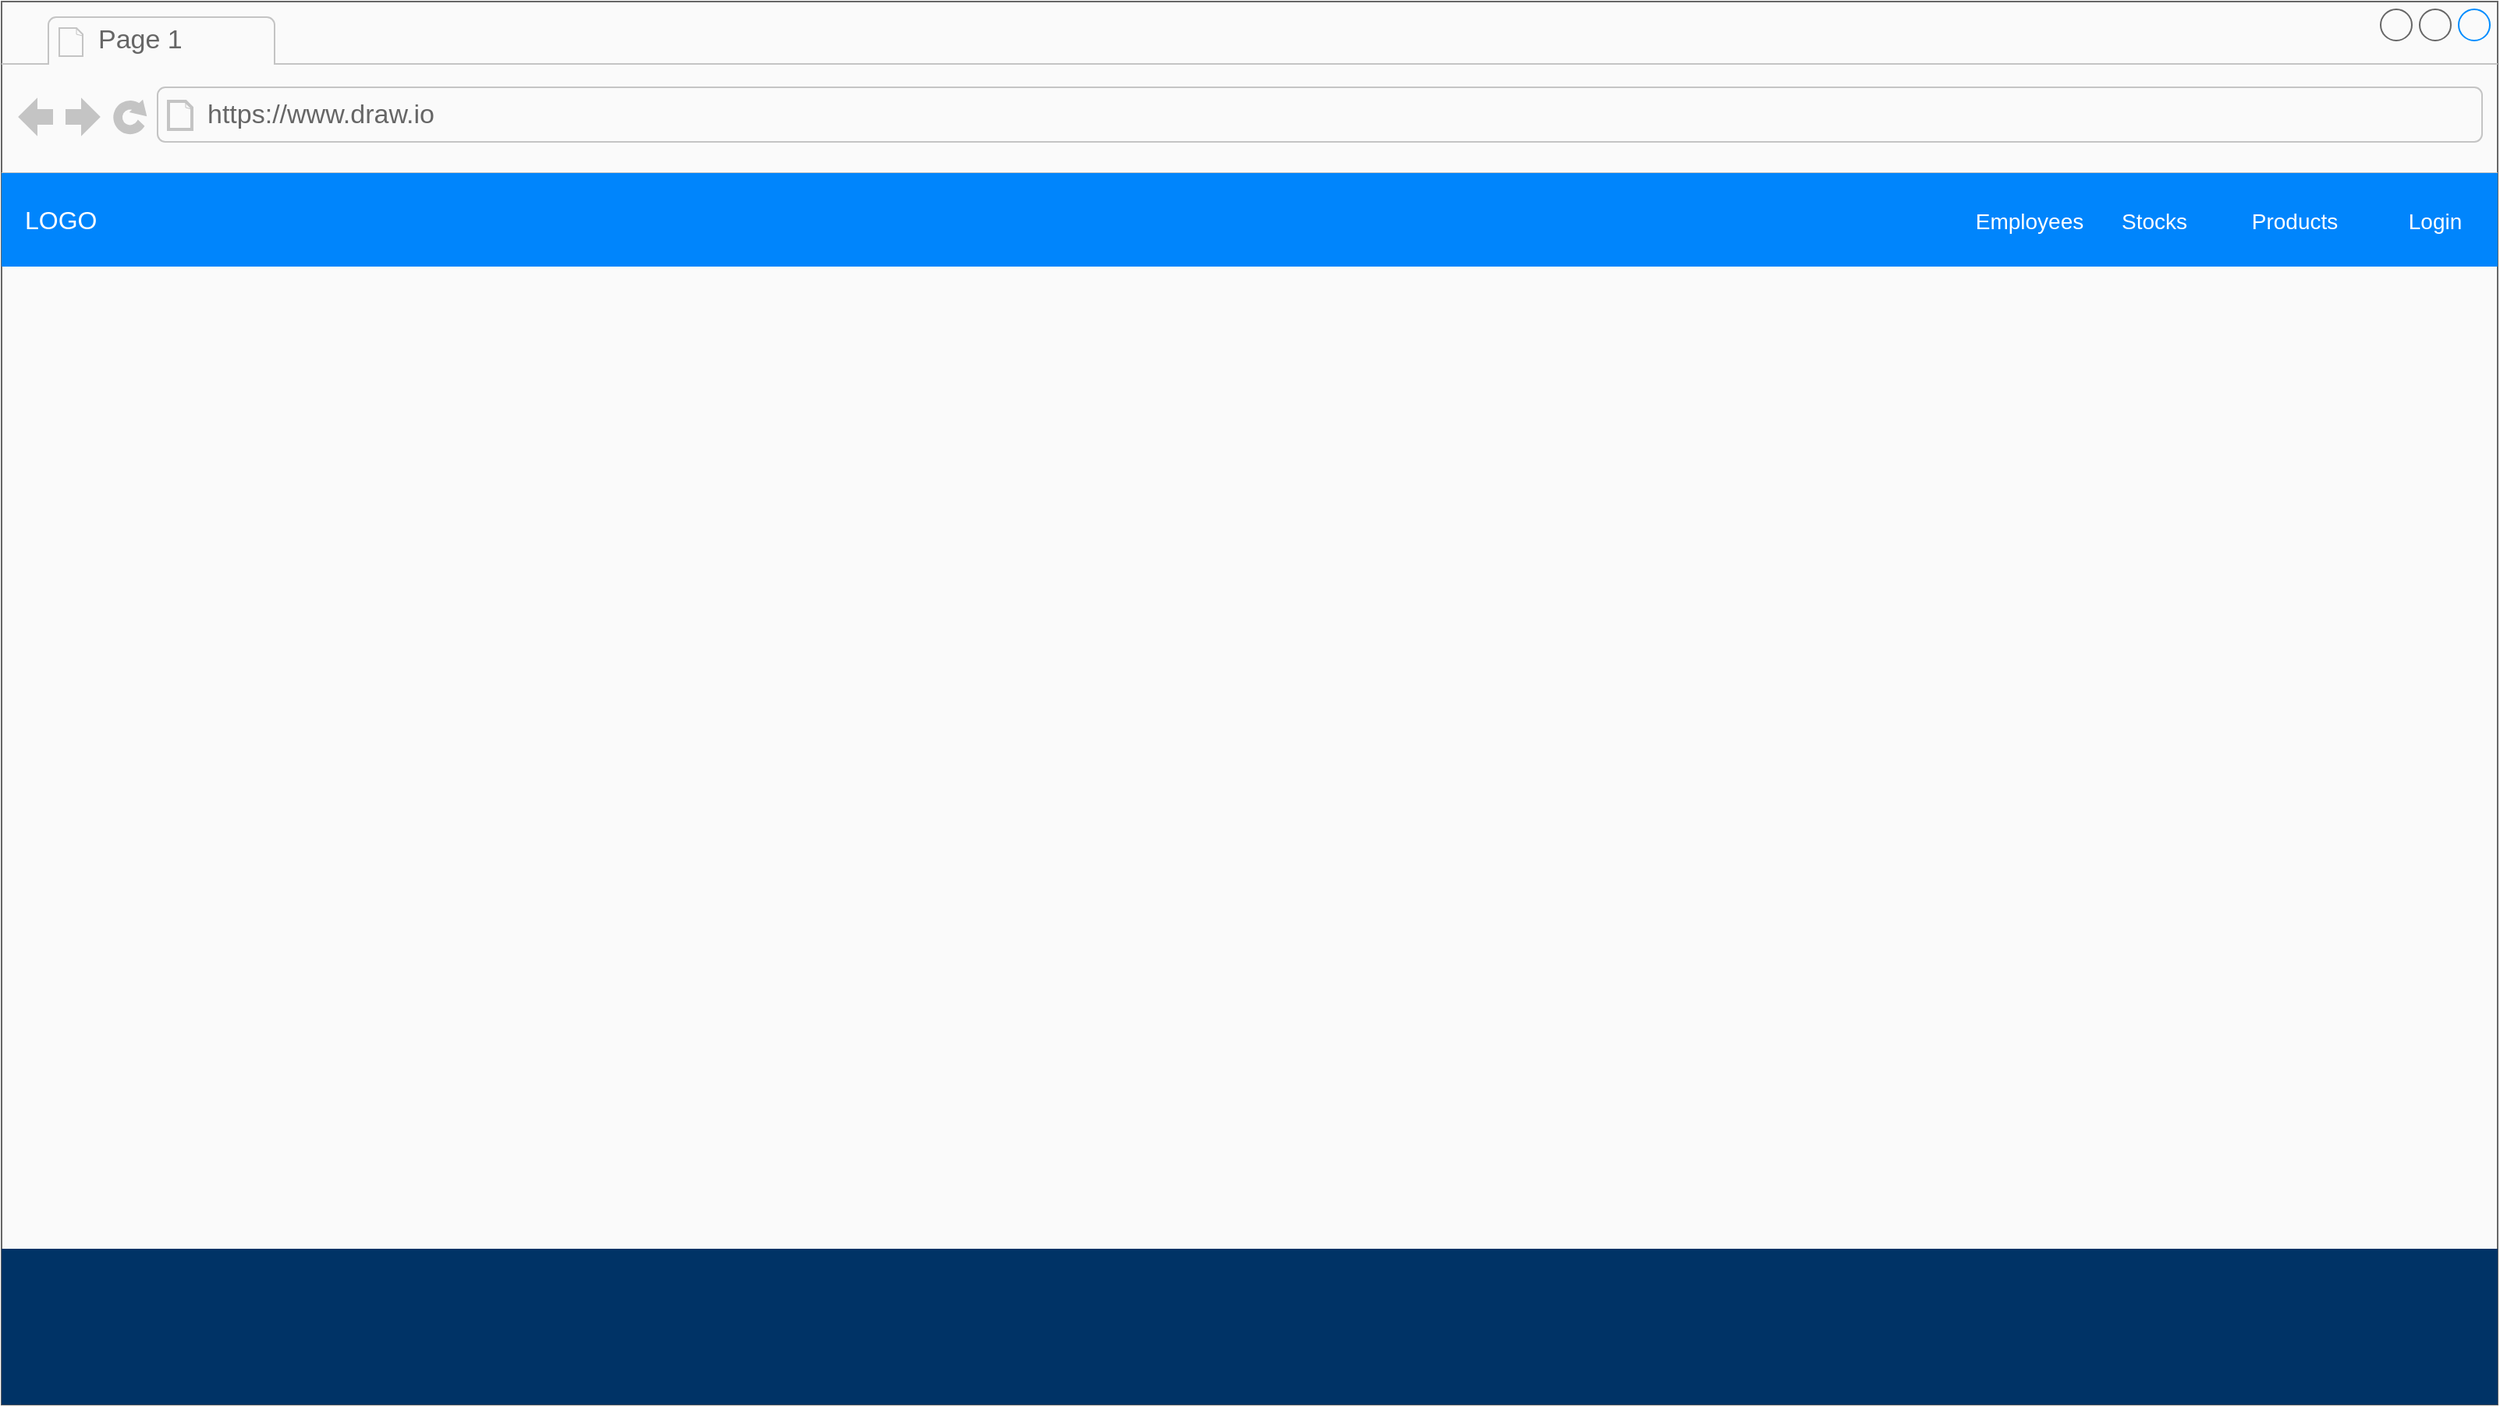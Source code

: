 <mxfile version="20.5.1" type="device" pages="4"><diagram id="nHHrhRP05KMzyKWGAXJI" name="Admin Template"><mxGraphModel dx="1887" dy="1053" grid="1" gridSize="10" guides="1" tooltips="1" connect="1" arrows="1" fold="1" page="1" pageScale="1" pageWidth="1600" pageHeight="900" math="0" shadow="0"><root><mxCell id="0"/><mxCell id="1" parent="0"/><mxCell id="ET1pp7P2P_WPU7xHs_ZQ-1" value="" style="strokeWidth=1;shadow=0;dashed=0;align=center;html=1;shape=mxgraph.mockup.containers.browserWindow;rSize=0;strokeColor=#666666;strokeColor2=#008cff;strokeColor3=#c4c4c4;mainText=,;recursiveResize=0;movable=0;resizable=0;rotatable=0;deletable=0;editable=0;connectable=0;fillColor=#FAFAFA;" vertex="1" parent="1"><mxGeometry width="1600" height="900" as="geometry"/></mxCell><mxCell id="ET1pp7P2P_WPU7xHs_ZQ-2" value="Page 1" style="strokeWidth=1;shadow=0;dashed=0;align=center;html=1;shape=mxgraph.mockup.containers.anchor;fontSize=17;fontColor=#666666;align=left;movable=0;resizable=0;rotatable=0;deletable=0;editable=0;connectable=0;" vertex="1" parent="ET1pp7P2P_WPU7xHs_ZQ-1"><mxGeometry x="60" y="12" width="110" height="26" as="geometry"/></mxCell><mxCell id="ET1pp7P2P_WPU7xHs_ZQ-3" value="https://www.draw.io" style="strokeWidth=1;shadow=0;dashed=0;align=center;html=1;shape=mxgraph.mockup.containers.anchor;rSize=0;fontSize=17;fontColor=#666666;align=left;movable=0;resizable=0;rotatable=0;deletable=0;editable=0;connectable=0;" vertex="1" parent="ET1pp7P2P_WPU7xHs_ZQ-1"><mxGeometry x="130" y="60" width="250" height="26" as="geometry"/></mxCell><mxCell id="ET1pp7P2P_WPU7xHs_ZQ-4" value="LOGO" style="html=1;shadow=0;dashed=0;fillColor=#0085FC;strokeColor=none;fontSize=16;fontColor=#ffffff;align=left;spacing=15;movable=0;resizable=0;rotatable=0;deletable=0;editable=0;connectable=0;" vertex="1" parent="ET1pp7P2P_WPU7xHs_ZQ-1"><mxGeometry y="110" width="1600" height="60" as="geometry"/></mxCell><mxCell id="ET1pp7P2P_WPU7xHs_ZQ-5" value="Products" style="fillColor=none;strokeColor=none;fontSize=14;fontColor=#FFFFFF;align=center;spacingRight=0;movable=1;resizable=1;rotatable=1;deletable=1;editable=1;connectable=1;" vertex="1" parent="ET1pp7P2P_WPU7xHs_ZQ-4"><mxGeometry width="120" height="40" relative="1" as="geometry"><mxPoint x="1410" y="10" as="offset"/></mxGeometry></mxCell><mxCell id="ET1pp7P2P_WPU7xHs_ZQ-6" value="Login" style="fillColor=none;strokeColor=none;fontSize=14;fontColor=#FFFFFF;align=center;movable=0;resizable=0;rotatable=0;deletable=0;editable=0;connectable=0;" vertex="1" parent="ET1pp7P2P_WPU7xHs_ZQ-4"><mxGeometry width="80" height="40" relative="1" as="geometry"><mxPoint x="1520" y="10" as="offset"/></mxGeometry></mxCell><mxCell id="ET1pp7P2P_WPU7xHs_ZQ-7" value="Stocks" style="fillColor=none;strokeColor=none;fontSize=14;fontColor=#FFFFFF;align=center;spacingRight=0;movable=1;resizable=1;rotatable=1;deletable=1;editable=1;connectable=1;" vertex="1" parent="ET1pp7P2P_WPU7xHs_ZQ-4"><mxGeometry x="1320" y="10" width="120" height="40" as="geometry"/></mxCell><mxCell id="ET1pp7P2P_WPU7xHs_ZQ-17" value="Employees" style="fillColor=none;strokeColor=none;fontSize=14;fontColor=#FFFFFF;align=center;spacingRight=0;movable=1;resizable=1;rotatable=1;deletable=1;editable=1;connectable=1;" vertex="1" parent="ET1pp7P2P_WPU7xHs_ZQ-4"><mxGeometry x="1240" y="10" width="120" height="40" as="geometry"/></mxCell><mxCell id="ET1pp7P2P_WPU7xHs_ZQ-8" value="" style="rounded=0;whiteSpace=wrap;html=1;fontColor=#FFFFFF;strokeColor=none;fillColor=#003366;movable=0;resizable=0;rotatable=0;deletable=0;editable=0;connectable=0;" vertex="1" parent="ET1pp7P2P_WPU7xHs_ZQ-1"><mxGeometry y="800" width="1600" height="100" as="geometry"/></mxCell></root></mxGraphModel></diagram><diagram id="AObeWvnfA73gOiU78M8p" name="CRUD Table"><mxGraphModel dx="2076" dy="1158" grid="1" gridSize="10" guides="1" tooltips="1" connect="1" arrows="1" fold="1" page="1" pageScale="1" pageWidth="1600" pageHeight="900" math="0" shadow="0"><root><mxCell id="0"/><mxCell id="1" parent="0"/><mxCell id="gpFL_pMPuDbGrs3BxUOx-1" value="" style="strokeWidth=1;shadow=0;dashed=0;align=center;html=1;shape=mxgraph.mockup.containers.browserWindow;rSize=0;strokeColor=#666666;strokeColor2=#008cff;strokeColor3=#c4c4c4;mainText=,;recursiveResize=0;movable=0;resizable=0;rotatable=0;deletable=0;editable=0;connectable=0;fillColor=#FAFAFA;" vertex="1" parent="1"><mxGeometry width="1600" height="900" as="geometry"/></mxCell><mxCell id="gpFL_pMPuDbGrs3BxUOx-2" value="Page 1" style="strokeWidth=1;shadow=0;dashed=0;align=center;html=1;shape=mxgraph.mockup.containers.anchor;fontSize=17;fontColor=#666666;align=left;movable=0;resizable=0;rotatable=0;deletable=0;editable=0;connectable=0;" vertex="1" parent="gpFL_pMPuDbGrs3BxUOx-1"><mxGeometry x="60" y="12" width="110" height="26" as="geometry"/></mxCell><mxCell id="gpFL_pMPuDbGrs3BxUOx-3" value="https://www.draw.io" style="strokeWidth=1;shadow=0;dashed=0;align=center;html=1;shape=mxgraph.mockup.containers.anchor;rSize=0;fontSize=17;fontColor=#666666;align=left;movable=0;resizable=0;rotatable=0;deletable=0;editable=0;connectable=0;" vertex="1" parent="gpFL_pMPuDbGrs3BxUOx-1"><mxGeometry x="130" y="60" width="250" height="26" as="geometry"/></mxCell><mxCell id="gpFL_pMPuDbGrs3BxUOx-4" value="LOGO" style="html=1;shadow=0;dashed=0;fillColor=#0085FC;strokeColor=none;fontSize=16;fontColor=#ffffff;align=left;spacing=15;movable=0;resizable=0;rotatable=0;deletable=0;editable=0;connectable=0;" vertex="1" parent="gpFL_pMPuDbGrs3BxUOx-1"><mxGeometry y="110" width="1600" height="60" as="geometry"/></mxCell><mxCell id="gpFL_pMPuDbGrs3BxUOx-5" value="Raports \/" style="fillColor=none;strokeColor=none;fontSize=14;fontColor=#FFFFFF;align=center;spacingRight=0;movable=0;resizable=0;rotatable=0;deletable=0;editable=0;connectable=0;" vertex="1" parent="gpFL_pMPuDbGrs3BxUOx-4"><mxGeometry width="80" height="40" relative="1" as="geometry"><mxPoint x="1210" y="10" as="offset"/></mxGeometry></mxCell><mxCell id="gpFL_pMPuDbGrs3BxUOx-6" value="Logout" style="fillColor=none;strokeColor=none;fontSize=14;fontColor=#FFFFFF;align=center;movable=0;resizable=0;rotatable=0;deletable=0;editable=0;connectable=0;" vertex="1" parent="gpFL_pMPuDbGrs3BxUOx-4"><mxGeometry width="80" height="40" relative="1" as="geometry"><mxPoint x="1520" y="10" as="offset"/></mxGeometry></mxCell><mxCell id="gpFL_pMPuDbGrs3BxUOx-7" value="Database \/" style="fillColor=none;strokeColor=none;fontSize=14;fontColor=#FFFFFF;align=center;spacingRight=0;movable=0;resizable=0;rotatable=0;deletable=0;editable=0;connectable=0;" vertex="1" parent="gpFL_pMPuDbGrs3BxUOx-4"><mxGeometry x="1290" y="10" width="80" height="40" as="geometry"/></mxCell><mxCell id="gpFL_pMPuDbGrs3BxUOx-8" value="Training Requests" style="html=1;shadow=0;dashed=0;shape=mxgraph.bootstrap.rrect;rSize=5;strokeColor=none;strokeWidth=1;fillColor=#0085FC;fontColor=#FFFFFF;whiteSpace=wrap;align=left;verticalAlign=middle;spacingLeft=10;fontStyle=0;fontSize=14;movable=0;resizable=0;rotatable=0;deletable=0;editable=0;connectable=0;" vertex="1" parent="gpFL_pMPuDbGrs3BxUOx-4"><mxGeometry x="1370" y="10" width="160" height="40" as="geometry"/></mxCell><mxCell id="gpFL_pMPuDbGrs3BxUOx-9" value="4" style="html=1;shadow=0;dashed=0;shape=mxgraph.bootstrap.rrect;rSize=5;strokeColor=none;strokeWidth=1;fillColor=#ffffff;fontColor=#000000;whiteSpace=wrap;align=center;verticalAlign=middle;fontSize=12;" vertex="1" parent="gpFL_pMPuDbGrs3BxUOx-8"><mxGeometry x="1" y="0.5" width="20" height="20" relative="1" as="geometry"><mxPoint x="-30" y="-10" as="offset"/></mxGeometry></mxCell><mxCell id="gpFL_pMPuDbGrs3BxUOx-10" value="" style="rounded=0;whiteSpace=wrap;html=1;fontColor=#FFFFFF;strokeColor=none;fillColor=#003366;movable=0;resizable=0;rotatable=0;deletable=0;editable=0;connectable=0;" vertex="1" parent="gpFL_pMPuDbGrs3BxUOx-1"><mxGeometry y="800" width="1600" height="100" as="geometry"/></mxCell><mxCell id="gpFL_pMPuDbGrs3BxUOx-11" value="" style="rounded=0;whiteSpace=wrap;html=1;strokeColor=#003366;fontSize=17;fontColor=#001933;fillColor=#F5FFFF;movable=0;resizable=0;rotatable=0;deletable=0;editable=0;connectable=0;" vertex="1" parent="1"><mxGeometry x="193" y="170" width="1215" height="630" as="geometry"/></mxCell><mxCell id="gpFL_pMPuDbGrs3BxUOx-12" value="Table" style="text;html=1;strokeColor=none;fillColor=none;align=center;verticalAlign=middle;whiteSpace=wrap;rounded=0;fontStyle=1;fontSize=20;" vertex="1" parent="1"><mxGeometry x="658" y="190" width="284" height="30" as="geometry"/></mxCell><mxCell id="gpFL_pMPuDbGrs3BxUOx-13" value="" style="group" vertex="1" connectable="0" parent="1"><mxGeometry x="234" y="290" width="1132" height="220" as="geometry"/></mxCell><mxCell id="gpFL_pMPuDbGrs3BxUOx-14" value="Assets" style="childLayout=tableLayout;recursiveResize=0;strokeColor=#333333;fillColor=#3399FF;shadow=1;fontSize=20;comic=0;" vertex="1" parent="gpFL_pMPuDbGrs3BxUOx-13"><mxGeometry width="1132" height="220" as="geometry"/></mxCell><mxCell id="gpFL_pMPuDbGrs3BxUOx-15" style="shape=tableRow;horizontal=0;startSize=0;swimlaneHead=0;swimlaneBody=0;top=0;left=0;bottom=0;right=0;dropTarget=0;collapsible=0;recursiveResize=0;expand=0;fontStyle=0;strokeColor=inherit;fillColor=#ffffff;fontSize=20;" vertex="1" parent="gpFL_pMPuDbGrs3BxUOx-14"><mxGeometry width="1132" height="45" as="geometry"/></mxCell><mxCell id="gpFL_pMPuDbGrs3BxUOx-16" value="Product Number" style="connectable=0;recursiveResize=0;strokeColor=inherit;fillColor=#007FFF;align=center;fontStyle=1;fontColor=#FFFFFF;fontSize=20;" vertex="1" parent="gpFL_pMPuDbGrs3BxUOx-15"><mxGeometry width="236" height="45" as="geometry"><mxRectangle width="236" height="45" as="alternateBounds"/></mxGeometry></mxCell><mxCell id="gpFL_pMPuDbGrs3BxUOx-17" value="Product Name" style="connectable=0;recursiveResize=0;strokeColor=inherit;fillColor=#007FFF;align=center;fontStyle=1;fontColor=#FFFFFF;fontSize=20;" vertex="1" parent="gpFL_pMPuDbGrs3BxUOx-15"><mxGeometry x="236" width="240" height="45" as="geometry"><mxRectangle width="240" height="45" as="alternateBounds"/></mxGeometry></mxCell><mxCell id="gpFL_pMPuDbGrs3BxUOx-18" value="Sell Price" style="connectable=0;recursiveResize=0;strokeColor=inherit;fillColor=#007FFF;align=center;fontStyle=1;fontColor=#FFFFFF;fontSize=20;" vertex="1" parent="gpFL_pMPuDbGrs3BxUOx-15"><mxGeometry x="476" width="230" height="45" as="geometry"><mxRectangle width="230" height="45" as="alternateBounds"/></mxGeometry></mxCell><mxCell id="gpFL_pMPuDbGrs3BxUOx-19" style="connectable=0;recursiveResize=0;strokeColor=inherit;fillColor=#007FFF;align=center;fontStyle=1;fontColor=#FFFFFF;fontSize=20;" vertex="1" parent="gpFL_pMPuDbGrs3BxUOx-15"><mxGeometry x="706" width="426" height="45" as="geometry"><mxRectangle width="426" height="45" as="alternateBounds"/></mxGeometry></mxCell><mxCell id="gpFL_pMPuDbGrs3BxUOx-20" value="" style="shape=tableRow;horizontal=0;startSize=0;swimlaneHead=0;swimlaneBody=0;top=0;left=0;bottom=0;right=0;dropTarget=0;collapsible=0;recursiveResize=0;expand=0;fontStyle=0;strokeColor=inherit;fillColor=#ffffff;fontSize=20;" vertex="1" parent="gpFL_pMPuDbGrs3BxUOx-14"><mxGeometry y="45" width="1132" height="44" as="geometry"/></mxCell><mxCell id="gpFL_pMPuDbGrs3BxUOx-21" value="Value 1" style="connectable=0;recursiveResize=0;strokeColor=inherit;fillColor=inherit;align=center;fontSize=20;" vertex="1" parent="gpFL_pMPuDbGrs3BxUOx-20"><mxGeometry width="236" height="44" as="geometry"><mxRectangle width="236" height="44" as="alternateBounds"/></mxGeometry></mxCell><mxCell id="gpFL_pMPuDbGrs3BxUOx-22" value="Value 2" style="connectable=0;recursiveResize=0;strokeColor=inherit;fillColor=inherit;align=center;fontSize=20;" vertex="1" parent="gpFL_pMPuDbGrs3BxUOx-20"><mxGeometry x="236" width="240" height="44" as="geometry"><mxRectangle width="240" height="44" as="alternateBounds"/></mxGeometry></mxCell><mxCell id="gpFL_pMPuDbGrs3BxUOx-23" value="Value 3" style="connectable=0;recursiveResize=0;strokeColor=inherit;fillColor=inherit;align=center;fontSize=20;" vertex="1" parent="gpFL_pMPuDbGrs3BxUOx-20"><mxGeometry x="476" width="230" height="44" as="geometry"><mxRectangle width="230" height="44" as="alternateBounds"/></mxGeometry></mxCell><mxCell id="gpFL_pMPuDbGrs3BxUOx-24" style="connectable=0;recursiveResize=0;strokeColor=inherit;fillColor=inherit;align=center;fontSize=20;" vertex="1" parent="gpFL_pMPuDbGrs3BxUOx-20"><mxGeometry x="706" width="426" height="44" as="geometry"><mxRectangle width="426" height="44" as="alternateBounds"/></mxGeometry></mxCell><mxCell id="gpFL_pMPuDbGrs3BxUOx-25" value="" style="shape=tableRow;horizontal=0;startSize=0;swimlaneHead=0;swimlaneBody=0;top=0;left=0;bottom=0;right=0;dropTarget=0;collapsible=0;recursiveResize=0;expand=0;fontStyle=1;strokeColor=inherit;fillColor=#EAF2D3;fontSize=20;" vertex="1" parent="gpFL_pMPuDbGrs3BxUOx-14"><mxGeometry y="89" width="1132" height="43" as="geometry"/></mxCell><mxCell id="gpFL_pMPuDbGrs3BxUOx-26" value="Value 4" style="connectable=0;recursiveResize=0;strokeColor=inherit;fillColor=inherit;fontSize=20;" vertex="1" parent="gpFL_pMPuDbGrs3BxUOx-25"><mxGeometry width="236" height="43" as="geometry"><mxRectangle width="236" height="43" as="alternateBounds"/></mxGeometry></mxCell><mxCell id="gpFL_pMPuDbGrs3BxUOx-27" value="Value 5" style="connectable=0;recursiveResize=0;strokeColor=inherit;fillColor=inherit;fontSize=20;" vertex="1" parent="gpFL_pMPuDbGrs3BxUOx-25"><mxGeometry x="236" width="240" height="43" as="geometry"><mxRectangle width="240" height="43" as="alternateBounds"/></mxGeometry></mxCell><mxCell id="gpFL_pMPuDbGrs3BxUOx-28" value="Value 6" style="connectable=0;recursiveResize=0;strokeColor=inherit;fillColor=inherit;fontSize=20;" vertex="1" parent="gpFL_pMPuDbGrs3BxUOx-25"><mxGeometry x="476" width="230" height="43" as="geometry"><mxRectangle width="230" height="43" as="alternateBounds"/></mxGeometry></mxCell><mxCell id="gpFL_pMPuDbGrs3BxUOx-29" style="connectable=0;recursiveResize=0;strokeColor=inherit;fillColor=inherit;fontSize=20;" vertex="1" parent="gpFL_pMPuDbGrs3BxUOx-25"><mxGeometry x="706" width="426" height="43" as="geometry"><mxRectangle width="426" height="43" as="alternateBounds"/></mxGeometry></mxCell><mxCell id="gpFL_pMPuDbGrs3BxUOx-30" value="" style="shape=tableRow;horizontal=0;startSize=0;swimlaneHead=0;swimlaneBody=0;top=0;left=0;bottom=0;right=0;dropTarget=0;collapsible=0;recursiveResize=0;expand=0;fontStyle=0;strokeColor=inherit;fillColor=#ffffff;fontSize=20;" vertex="1" parent="gpFL_pMPuDbGrs3BxUOx-14"><mxGeometry y="132" width="1132" height="45" as="geometry"/></mxCell><mxCell id="gpFL_pMPuDbGrs3BxUOx-31" value="Value 7" style="connectable=0;recursiveResize=0;strokeColor=inherit;fillColor=inherit;fontStyle=0;align=center;fontSize=20;" vertex="1" parent="gpFL_pMPuDbGrs3BxUOx-30"><mxGeometry width="236" height="45" as="geometry"><mxRectangle width="236" height="45" as="alternateBounds"/></mxGeometry></mxCell><mxCell id="gpFL_pMPuDbGrs3BxUOx-32" value="Value 8" style="connectable=0;recursiveResize=0;strokeColor=inherit;fillColor=inherit;fontStyle=0;align=center;fontSize=20;" vertex="1" parent="gpFL_pMPuDbGrs3BxUOx-30"><mxGeometry x="236" width="240" height="45" as="geometry"><mxRectangle width="240" height="45" as="alternateBounds"/></mxGeometry></mxCell><mxCell id="gpFL_pMPuDbGrs3BxUOx-33" value="Value 9" style="connectable=0;recursiveResize=0;strokeColor=inherit;fillColor=inherit;fontStyle=0;align=center;fontSize=20;" vertex="1" parent="gpFL_pMPuDbGrs3BxUOx-30"><mxGeometry x="476" width="230" height="45" as="geometry"><mxRectangle width="230" height="45" as="alternateBounds"/></mxGeometry></mxCell><mxCell id="gpFL_pMPuDbGrs3BxUOx-34" style="connectable=0;recursiveResize=0;strokeColor=inherit;fillColor=inherit;fontStyle=0;align=center;fontSize=20;" vertex="1" parent="gpFL_pMPuDbGrs3BxUOx-30"><mxGeometry x="706" width="426" height="45" as="geometry"><mxRectangle width="426" height="45" as="alternateBounds"/></mxGeometry></mxCell><mxCell id="gpFL_pMPuDbGrs3BxUOx-35" value="" style="shape=tableRow;horizontal=0;startSize=0;swimlaneHead=0;swimlaneBody=0;top=0;left=0;bottom=0;right=0;dropTarget=0;collapsible=0;recursiveResize=0;expand=0;fontStyle=1;strokeColor=inherit;fillColor=#EAF2D3;fontSize=20;" vertex="1" parent="gpFL_pMPuDbGrs3BxUOx-14"><mxGeometry y="177" width="1132" height="43" as="geometry"/></mxCell><mxCell id="gpFL_pMPuDbGrs3BxUOx-36" value="Value 10" style="connectable=0;recursiveResize=0;strokeColor=inherit;fillColor=inherit;fontSize=20;" vertex="1" parent="gpFL_pMPuDbGrs3BxUOx-35"><mxGeometry width="236" height="43" as="geometry"><mxRectangle width="236" height="43" as="alternateBounds"/></mxGeometry></mxCell><mxCell id="gpFL_pMPuDbGrs3BxUOx-37" value="Value 11" style="connectable=0;recursiveResize=0;strokeColor=inherit;fillColor=inherit;fontSize=20;" vertex="1" parent="gpFL_pMPuDbGrs3BxUOx-35"><mxGeometry x="236" width="240" height="43" as="geometry"><mxRectangle width="240" height="43" as="alternateBounds"/></mxGeometry></mxCell><mxCell id="gpFL_pMPuDbGrs3BxUOx-38" value="Value 12" style="connectable=0;recursiveResize=0;strokeColor=inherit;fillColor=inherit;fontSize=20;" vertex="1" parent="gpFL_pMPuDbGrs3BxUOx-35"><mxGeometry x="476" width="230" height="43" as="geometry"><mxRectangle width="230" height="43" as="alternateBounds"/></mxGeometry></mxCell><mxCell id="gpFL_pMPuDbGrs3BxUOx-39" style="connectable=0;recursiveResize=0;strokeColor=inherit;fillColor=inherit;fontSize=20;" vertex="1" parent="gpFL_pMPuDbGrs3BxUOx-35"><mxGeometry x="706" width="426" height="43" as="geometry"><mxRectangle width="426" height="43" as="alternateBounds"/></mxGeometry></mxCell><mxCell id="gpFL_pMPuDbGrs3BxUOx-40" value="Edit" style="html=1;shadow=0;dashed=0;shape=mxgraph.bootstrap.rrect;rSize=5;strokeColor=none;strokeWidth=1;fillColor=#33A64C;fontColor=#FFFFFF;whiteSpace=wrap;align=center;verticalAlign=middle;spacingLeft=0;fontStyle=1;fontSize=14;spacing=5;comic=0;" vertex="1" parent="gpFL_pMPuDbGrs3BxUOx-13"><mxGeometry x="846" y="57" width="74.75" height="23" as="geometry"/></mxCell><mxCell id="gpFL_pMPuDbGrs3BxUOx-41" value="Delete" style="html=1;shadow=0;dashed=0;shape=mxgraph.bootstrap.rrect;rSize=5;strokeColor=none;strokeWidth=1;fillColor=#DB2843;fontColor=#FFFFFF;whiteSpace=wrap;align=center;verticalAlign=middle;spacingLeft=0;fontStyle=1;fontSize=14;spacing=5;comic=0;" vertex="1" parent="gpFL_pMPuDbGrs3BxUOx-13"><mxGeometry x="936" y="57" width="69" height="23" as="geometry"/></mxCell><mxCell id="gpFL_pMPuDbGrs3BxUOx-42" value="Edit" style="html=1;shadow=0;dashed=0;shape=mxgraph.bootstrap.rrect;rSize=5;strokeColor=none;strokeWidth=1;fillColor=#33A64C;fontColor=#FFFFFF;whiteSpace=wrap;align=center;verticalAlign=middle;spacingLeft=0;fontStyle=1;fontSize=14;spacing=5;comic=0;" vertex="1" parent="gpFL_pMPuDbGrs3BxUOx-13"><mxGeometry x="846" y="98.5" width="74.75" height="23" as="geometry"/></mxCell><mxCell id="gpFL_pMPuDbGrs3BxUOx-43" value="Delete" style="html=1;shadow=0;dashed=0;shape=mxgraph.bootstrap.rrect;rSize=5;strokeColor=none;strokeWidth=1;fillColor=#DB2843;fontColor=#FFFFFF;whiteSpace=wrap;align=center;verticalAlign=middle;spacingLeft=0;fontStyle=1;fontSize=14;spacing=5;comic=0;" vertex="1" parent="gpFL_pMPuDbGrs3BxUOx-13"><mxGeometry x="936" y="98.5" width="69" height="23" as="geometry"/></mxCell><mxCell id="gpFL_pMPuDbGrs3BxUOx-44" value="Edit" style="html=1;shadow=0;dashed=0;shape=mxgraph.bootstrap.rrect;rSize=5;strokeColor=none;strokeWidth=1;fillColor=#33A64C;fontColor=#FFFFFF;whiteSpace=wrap;align=center;verticalAlign=middle;spacingLeft=0;fontStyle=1;fontSize=14;spacing=5;comic=0;" vertex="1" parent="gpFL_pMPuDbGrs3BxUOx-13"><mxGeometry x="846" y="140" width="74.75" height="23" as="geometry"/></mxCell><mxCell id="gpFL_pMPuDbGrs3BxUOx-45" value="Delete" style="html=1;shadow=0;dashed=0;shape=mxgraph.bootstrap.rrect;rSize=5;strokeColor=none;strokeWidth=1;fillColor=#DB2843;fontColor=#FFFFFF;whiteSpace=wrap;align=center;verticalAlign=middle;spacingLeft=0;fontStyle=1;fontSize=14;spacing=5;comic=0;" vertex="1" parent="gpFL_pMPuDbGrs3BxUOx-13"><mxGeometry x="936" y="140" width="69" height="23" as="geometry"/></mxCell><mxCell id="gpFL_pMPuDbGrs3BxUOx-46" value="Edit" style="html=1;shadow=0;dashed=0;shape=mxgraph.bootstrap.rrect;rSize=5;strokeColor=none;strokeWidth=1;fillColor=#33A64C;fontColor=#FFFFFF;whiteSpace=wrap;align=center;verticalAlign=middle;spacingLeft=0;fontStyle=1;fontSize=14;spacing=5;comic=0;" vertex="1" parent="gpFL_pMPuDbGrs3BxUOx-13"><mxGeometry x="846" y="187" width="74.75" height="23" as="geometry"/></mxCell><mxCell id="gpFL_pMPuDbGrs3BxUOx-47" value="Delete" style="html=1;shadow=0;dashed=0;shape=mxgraph.bootstrap.rrect;rSize=5;strokeColor=none;strokeWidth=1;fillColor=#DB2843;fontColor=#FFFFFF;whiteSpace=wrap;align=center;verticalAlign=middle;spacingLeft=0;fontStyle=1;fontSize=14;spacing=5;comic=0;" vertex="1" parent="gpFL_pMPuDbGrs3BxUOx-13"><mxGeometry x="936" y="187" width="69" height="23" as="geometry"/></mxCell><mxCell id="gpFL_pMPuDbGrs3BxUOx-48" value="Add" style="html=1;shadow=0;dashed=0;shape=mxgraph.bootstrap.rrect;rSize=5;strokeColor=none;strokeWidth=1;fillColor=#33A64C;fontColor=#FFFFFF;whiteSpace=wrap;align=center;verticalAlign=middle;spacingLeft=0;fontStyle=1;fontSize=14;spacing=5;comic=0;" vertex="1" parent="1"><mxGeometry x="234" y="250" width="65" height="20" as="geometry"/></mxCell></root></mxGraphModel></diagram><diagram id="jtEw7FrXEdId-2V_Iiu2" name="CRUD Form"><mxGraphModel dx="2076" dy="1158" grid="1" gridSize="10" guides="1" tooltips="1" connect="1" arrows="1" fold="1" page="1" pageScale="1" pageWidth="1600" pageHeight="900" math="0" shadow="0"><root><mxCell id="0"/><mxCell id="1" parent="0"/><mxCell id="oUUZvQjSq2ychiaC2-Vn-1" value="" style="strokeWidth=1;shadow=0;dashed=0;align=center;html=1;shape=mxgraph.mockup.containers.browserWindow;rSize=0;strokeColor=#666666;strokeColor2=#008cff;strokeColor3=#c4c4c4;mainText=,;recursiveResize=0;movable=0;resizable=0;rotatable=0;deletable=0;editable=0;connectable=0;fillColor=#FAFAFA;" vertex="1" parent="1"><mxGeometry width="1600" height="900" as="geometry"/></mxCell><mxCell id="oUUZvQjSq2ychiaC2-Vn-2" value="Page 1" style="strokeWidth=1;shadow=0;dashed=0;align=center;html=1;shape=mxgraph.mockup.containers.anchor;fontSize=17;fontColor=#666666;align=left;movable=0;resizable=0;rotatable=0;deletable=0;editable=0;connectable=0;" vertex="1" parent="oUUZvQjSq2ychiaC2-Vn-1"><mxGeometry x="60" y="12" width="110" height="26" as="geometry"/></mxCell><mxCell id="oUUZvQjSq2ychiaC2-Vn-3" value="https://www.draw.io" style="strokeWidth=1;shadow=0;dashed=0;align=center;html=1;shape=mxgraph.mockup.containers.anchor;rSize=0;fontSize=17;fontColor=#666666;align=left;movable=0;resizable=0;rotatable=0;deletable=0;editable=0;connectable=0;" vertex="1" parent="oUUZvQjSq2ychiaC2-Vn-1"><mxGeometry x="130" y="60" width="250" height="26" as="geometry"/></mxCell><mxCell id="oUUZvQjSq2ychiaC2-Vn-4" value="LOGO" style="html=1;shadow=0;dashed=0;fillColor=#0085FC;strokeColor=none;fontSize=16;fontColor=#ffffff;align=left;spacing=15;movable=0;resizable=0;rotatable=0;deletable=0;editable=0;connectable=0;" vertex="1" parent="oUUZvQjSq2ychiaC2-Vn-1"><mxGeometry y="110" width="1600" height="60" as="geometry"/></mxCell><mxCell id="oUUZvQjSq2ychiaC2-Vn-5" value="Raports \/" style="fillColor=none;strokeColor=none;fontSize=14;fontColor=#FFFFFF;align=center;spacingRight=0;movable=0;resizable=0;rotatable=0;deletable=0;editable=0;connectable=0;" vertex="1" parent="oUUZvQjSq2ychiaC2-Vn-4"><mxGeometry width="80" height="40" relative="1" as="geometry"><mxPoint x="1210" y="10" as="offset"/></mxGeometry></mxCell><mxCell id="oUUZvQjSq2ychiaC2-Vn-6" value="Logout" style="fillColor=none;strokeColor=none;fontSize=14;fontColor=#FFFFFF;align=center;movable=0;resizable=0;rotatable=0;deletable=0;editable=0;connectable=0;" vertex="1" parent="oUUZvQjSq2ychiaC2-Vn-4"><mxGeometry width="80" height="40" relative="1" as="geometry"><mxPoint x="1520" y="10" as="offset"/></mxGeometry></mxCell><mxCell id="oUUZvQjSq2ychiaC2-Vn-7" value="Database \/" style="fillColor=none;strokeColor=none;fontSize=14;fontColor=#FFFFFF;align=center;spacingRight=0;movable=0;resizable=0;rotatable=0;deletable=0;editable=0;connectable=0;" vertex="1" parent="oUUZvQjSq2ychiaC2-Vn-4"><mxGeometry x="1290" y="10" width="80" height="40" as="geometry"/></mxCell><mxCell id="oUUZvQjSq2ychiaC2-Vn-8" value="Training Requests" style="html=1;shadow=0;dashed=0;shape=mxgraph.bootstrap.rrect;rSize=5;strokeColor=none;strokeWidth=1;fillColor=#0085FC;fontColor=#FFFFFF;whiteSpace=wrap;align=left;verticalAlign=middle;spacingLeft=10;fontStyle=0;fontSize=14;movable=0;resizable=0;rotatable=0;deletable=0;editable=0;connectable=0;" vertex="1" parent="oUUZvQjSq2ychiaC2-Vn-4"><mxGeometry x="1370" y="10" width="160" height="40" as="geometry"/></mxCell><mxCell id="oUUZvQjSq2ychiaC2-Vn-9" value="4" style="html=1;shadow=0;dashed=0;shape=mxgraph.bootstrap.rrect;rSize=5;strokeColor=none;strokeWidth=1;fillColor=#ffffff;fontColor=#000000;whiteSpace=wrap;align=center;verticalAlign=middle;fontSize=12;" vertex="1" parent="oUUZvQjSq2ychiaC2-Vn-8"><mxGeometry x="1" y="0.5" width="20" height="20" relative="1" as="geometry"><mxPoint x="-30" y="-10" as="offset"/></mxGeometry></mxCell><mxCell id="oUUZvQjSq2ychiaC2-Vn-10" value="" style="rounded=0;whiteSpace=wrap;html=1;fontColor=#FFFFFF;strokeColor=none;fillColor=#003366;movable=0;resizable=0;rotatable=0;deletable=0;editable=0;connectable=0;" vertex="1" parent="oUUZvQjSq2ychiaC2-Vn-1"><mxGeometry y="800" width="1600" height="100" as="geometry"/></mxCell><mxCell id="oUUZvQjSq2ychiaC2-Vn-11" value="" style="rounded=0;whiteSpace=wrap;html=1;strokeColor=#003366;fontSize=17;fontColor=#001933;fillColor=#F5FFFF;movable=0;resizable=0;rotatable=0;deletable=0;editable=0;connectable=0;" vertex="1" parent="1"><mxGeometry x="193" y="170" width="1215" height="630" as="geometry"/></mxCell><mxCell id="oUUZvQjSq2ychiaC2-Vn-12" value="Edit/Add Form" style="text;html=1;strokeColor=none;fillColor=none;align=center;verticalAlign=middle;whiteSpace=wrap;rounded=0;fontStyle=1;fontSize=20;" vertex="1" parent="1"><mxGeometry x="658" y="190" width="284" height="30" as="geometry"/></mxCell><mxCell id="oUUZvQjSq2ychiaC2-Vn-13" value="Name" style="strokeWidth=1;shadow=0;dashed=0;align=center;html=1;shape=mxgraph.mockup.text.textBox;fontColor=#666666;align=left;fontSize=17;spacingLeft=4;spacingTop=-3;strokeColor=#666666;mainText=;comic=0;fillColor=#FFFFDC;" vertex="1" parent="1"><mxGeometry x="240" y="300" width="260" height="30" as="geometry"/></mxCell><mxCell id="oUUZvQjSq2ychiaC2-Vn-14" value="Name" style="text;html=1;strokeColor=none;fillColor=none;align=left;verticalAlign=middle;whiteSpace=wrap;rounded=0;comic=0;fontSize=20;" vertex="1" parent="1"><mxGeometry x="240" y="270" width="260" height="30" as="geometry"/></mxCell><mxCell id="oUUZvQjSq2ychiaC2-Vn-15" value="Name" style="strokeWidth=1;shadow=0;dashed=0;align=center;html=1;shape=mxgraph.mockup.text.textBox;fontColor=#666666;align=left;fontSize=17;spacingLeft=4;spacingTop=-3;strokeColor=#666666;mainText=;comic=0;fillColor=#FFFFDC;" vertex="1" parent="1"><mxGeometry x="240" y="380" width="260" height="30" as="geometry"/></mxCell><mxCell id="oUUZvQjSq2ychiaC2-Vn-16" value="Name" style="text;html=1;strokeColor=none;fillColor=none;align=left;verticalAlign=middle;whiteSpace=wrap;rounded=0;comic=0;fontSize=20;" vertex="1" parent="1"><mxGeometry x="240" y="350" width="260" height="30" as="geometry"/></mxCell><mxCell id="oUUZvQjSq2ychiaC2-Vn-17" value="Name" style="strokeWidth=1;shadow=0;dashed=0;align=center;html=1;shape=mxgraph.mockup.text.textBox;fontColor=#666666;align=left;fontSize=17;spacingLeft=4;spacingTop=-3;strokeColor=#666666;mainText=;comic=0;fillColor=#FFFFDC;" vertex="1" parent="1"><mxGeometry x="670" y="300" width="260" height="30" as="geometry"/></mxCell><mxCell id="oUUZvQjSq2ychiaC2-Vn-18" value="Name" style="text;html=1;strokeColor=none;fillColor=none;align=left;verticalAlign=middle;whiteSpace=wrap;rounded=0;comic=0;fontSize=20;" vertex="1" parent="1"><mxGeometry x="670" y="270" width="260" height="30" as="geometry"/></mxCell><mxCell id="oUUZvQjSq2ychiaC2-Vn-19" value="Name" style="strokeWidth=1;shadow=0;dashed=0;align=center;html=1;shape=mxgraph.mockup.text.textBox;fontColor=#666666;align=left;fontSize=17;spacingLeft=4;spacingTop=-3;strokeColor=#666666;mainText=;comic=0;fillColor=#FFFFDC;" vertex="1" parent="1"><mxGeometry x="1100" y="300" width="260" height="30" as="geometry"/></mxCell><mxCell id="oUUZvQjSq2ychiaC2-Vn-20" value="Name" style="text;html=1;strokeColor=none;fillColor=none;align=left;verticalAlign=middle;whiteSpace=wrap;rounded=0;comic=0;fontSize=20;" vertex="1" parent="1"><mxGeometry x="1100" y="270" width="260" height="30" as="geometry"/></mxCell><mxCell id="oUUZvQjSq2ychiaC2-Vn-21" value="Name" style="strokeWidth=1;shadow=0;dashed=0;align=center;html=1;shape=mxgraph.mockup.text.textBox;fontColor=#666666;align=left;fontSize=17;spacingLeft=4;spacingTop=-3;strokeColor=#666666;mainText=;comic=0;fillColor=#FFFFDC;" vertex="1" parent="1"><mxGeometry x="670" y="380" width="260" height="30" as="geometry"/></mxCell><mxCell id="oUUZvQjSq2ychiaC2-Vn-22" value="Name" style="text;html=1;strokeColor=none;fillColor=none;align=left;verticalAlign=middle;whiteSpace=wrap;rounded=0;comic=0;fontSize=20;" vertex="1" parent="1"><mxGeometry x="670" y="350" width="260" height="30" as="geometry"/></mxCell><mxCell id="oUUZvQjSq2ychiaC2-Vn-23" value="Name" style="strokeWidth=1;shadow=0;dashed=0;align=center;html=1;shape=mxgraph.mockup.text.textBox;fontColor=#666666;align=left;fontSize=17;spacingLeft=4;spacingTop=-3;strokeColor=#666666;mainText=;comic=0;fillColor=#FFFFDC;" vertex="1" parent="1"><mxGeometry x="1100" y="380" width="260" height="30" as="geometry"/></mxCell><mxCell id="oUUZvQjSq2ychiaC2-Vn-24" value="Name" style="text;html=1;strokeColor=none;fillColor=none;align=left;verticalAlign=middle;whiteSpace=wrap;rounded=0;comic=0;fontSize=20;" vertex="1" parent="1"><mxGeometry x="1100" y="350" width="260" height="30" as="geometry"/></mxCell><mxCell id="oUUZvQjSq2ychiaC2-Vn-25" value="Save" style="html=1;shadow=0;dashed=0;shape=mxgraph.bootstrap.rrect;rSize=5;strokeColor=none;strokeWidth=1;fillColor=#33A64C;fontColor=#FFFFFF;whiteSpace=wrap;align=center;verticalAlign=middle;spacingLeft=0;fontStyle=1;fontSize=14;spacing=5;comic=0;" vertex="1" parent="1"><mxGeometry x="240" y="450" width="65" height="20" as="geometry"/></mxCell><mxCell id="oUUZvQjSq2ychiaC2-Vn-26" value="Exit" style="html=1;shadow=0;dashed=0;shape=mxgraph.bootstrap.rrect;rSize=5;strokeColor=none;strokeWidth=1;fillColor=#DB2843;fontColor=#FFFFFF;whiteSpace=wrap;align=center;verticalAlign=middle;spacingLeft=0;fontStyle=1;fontSize=14;spacing=5;comic=0;" vertex="1" parent="1"><mxGeometry x="320" y="450" width="60" height="20" as="geometry"/></mxCell></root></mxGraphModel></diagram><diagram id="upK5cvodXkX0kA0-Em3A" name="Stocks"><mxGraphModel dx="1887" dy="1053" grid="1" gridSize="10" guides="1" tooltips="1" connect="1" arrows="1" fold="1" page="1" pageScale="1" pageWidth="1600" pageHeight="900" math="0" shadow="0"><root><mxCell id="0"/><mxCell id="1" parent="0"/><mxCell id="RV0-BhCfLfPg0iFDh-NH-1" value="" style="strokeWidth=1;shadow=0;dashed=0;align=center;html=1;shape=mxgraph.mockup.containers.browserWindow;rSize=0;strokeColor=#666666;strokeColor2=#008cff;strokeColor3=#c4c4c4;mainText=,;recursiveResize=0;movable=0;resizable=0;rotatable=0;deletable=0;editable=0;connectable=0;fillColor=#FAFAFA;" vertex="1" parent="1"><mxGeometry width="1600" height="900" as="geometry"/></mxCell><mxCell id="RV0-BhCfLfPg0iFDh-NH-2" value="Page 1" style="strokeWidth=1;shadow=0;dashed=0;align=center;html=1;shape=mxgraph.mockup.containers.anchor;fontSize=17;fontColor=#666666;align=left;movable=0;resizable=0;rotatable=0;deletable=0;editable=0;connectable=0;" vertex="1" parent="RV0-BhCfLfPg0iFDh-NH-1"><mxGeometry x="60" y="12" width="110" height="26" as="geometry"/></mxCell><mxCell id="RV0-BhCfLfPg0iFDh-NH-3" value="https://www.draw.io" style="strokeWidth=1;shadow=0;dashed=0;align=center;html=1;shape=mxgraph.mockup.containers.anchor;rSize=0;fontSize=17;fontColor=#666666;align=left;movable=0;resizable=0;rotatable=0;deletable=0;editable=0;connectable=0;" vertex="1" parent="RV0-BhCfLfPg0iFDh-NH-1"><mxGeometry x="130" y="60" width="250" height="26" as="geometry"/></mxCell><mxCell id="RV0-BhCfLfPg0iFDh-NH-4" value="LOGO" style="html=1;shadow=0;dashed=0;fillColor=#0085FC;strokeColor=none;fontSize=16;fontColor=#ffffff;align=left;spacing=15;movable=0;resizable=0;rotatable=0;deletable=0;editable=0;connectable=0;" vertex="1" parent="RV0-BhCfLfPg0iFDh-NH-1"><mxGeometry y="110" width="1600" height="60" as="geometry"/></mxCell><mxCell id="RV0-BhCfLfPg0iFDh-NH-5" value="Raports \/" style="fillColor=none;strokeColor=none;fontSize=14;fontColor=#FFFFFF;align=center;spacingRight=0;movable=0;resizable=0;rotatable=0;deletable=0;editable=0;connectable=0;" vertex="1" parent="RV0-BhCfLfPg0iFDh-NH-4"><mxGeometry width="80" height="40" relative="1" as="geometry"><mxPoint x="1210" y="10" as="offset"/></mxGeometry></mxCell><mxCell id="RV0-BhCfLfPg0iFDh-NH-6" value="Logout" style="fillColor=none;strokeColor=none;fontSize=14;fontColor=#FFFFFF;align=center;movable=0;resizable=0;rotatable=0;deletable=0;editable=0;connectable=0;" vertex="1" parent="RV0-BhCfLfPg0iFDh-NH-4"><mxGeometry width="80" height="40" relative="1" as="geometry"><mxPoint x="1520" y="10" as="offset"/></mxGeometry></mxCell><mxCell id="RV0-BhCfLfPg0iFDh-NH-7" value="Database \/" style="fillColor=none;strokeColor=none;fontSize=14;fontColor=#FFFFFF;align=center;spacingRight=0;movable=0;resizable=0;rotatable=0;deletable=0;editable=0;connectable=0;" vertex="1" parent="RV0-BhCfLfPg0iFDh-NH-4"><mxGeometry x="1290" y="10" width="80" height="40" as="geometry"/></mxCell><mxCell id="RV0-BhCfLfPg0iFDh-NH-8" value="Training Requests" style="html=1;shadow=0;dashed=0;shape=mxgraph.bootstrap.rrect;rSize=5;strokeColor=none;strokeWidth=1;fillColor=#0085FC;fontColor=#FFFFFF;whiteSpace=wrap;align=left;verticalAlign=middle;spacingLeft=10;fontStyle=0;fontSize=14;movable=0;resizable=0;rotatable=0;deletable=0;editable=0;connectable=0;" vertex="1" parent="RV0-BhCfLfPg0iFDh-NH-4"><mxGeometry x="1370" y="10" width="160" height="40" as="geometry"/></mxCell><mxCell id="RV0-BhCfLfPg0iFDh-NH-9" value="4" style="html=1;shadow=0;dashed=0;shape=mxgraph.bootstrap.rrect;rSize=5;strokeColor=none;strokeWidth=1;fillColor=#ffffff;fontColor=#000000;whiteSpace=wrap;align=center;verticalAlign=middle;fontSize=12;" vertex="1" parent="RV0-BhCfLfPg0iFDh-NH-8"><mxGeometry x="1" y="0.5" width="20" height="20" relative="1" as="geometry"><mxPoint x="-30" y="-10" as="offset"/></mxGeometry></mxCell><mxCell id="RV0-BhCfLfPg0iFDh-NH-10" value="" style="rounded=0;whiteSpace=wrap;html=1;fontColor=#FFFFFF;strokeColor=none;fillColor=#003366;movable=0;resizable=0;rotatable=0;deletable=0;editable=0;connectable=0;" vertex="1" parent="RV0-BhCfLfPg0iFDh-NH-1"><mxGeometry y="800" width="1600" height="100" as="geometry"/></mxCell><mxCell id="RV0-BhCfLfPg0iFDh-NH-11" value="" style="rounded=0;whiteSpace=wrap;html=1;strokeColor=#003366;fontSize=17;fontColor=#001933;fillColor=#F5FFFF;movable=0;resizable=0;rotatable=0;deletable=0;editable=0;connectable=0;" vertex="1" parent="1"><mxGeometry x="193" y="170" width="1215" height="630" as="geometry"/></mxCell><mxCell id="RV0-BhCfLfPg0iFDh-NH-12" value="Stocks Table" style="text;html=1;strokeColor=none;fillColor=none;align=center;verticalAlign=middle;whiteSpace=wrap;rounded=0;fontStyle=1;fontSize=20;" vertex="1" parent="1"><mxGeometry x="658" y="190" width="284" height="30" as="geometry"/></mxCell><mxCell id="RV0-BhCfLfPg0iFDh-NH-13" value="" style="group" vertex="1" connectable="0" parent="1"><mxGeometry x="234" y="290" width="1132" height="220" as="geometry"/></mxCell><mxCell id="RV0-BhCfLfPg0iFDh-NH-14" value="Assets" style="childLayout=tableLayout;recursiveResize=0;strokeColor=#333333;fillColor=#3399FF;shadow=1;fontSize=20;comic=0;" vertex="1" parent="RV0-BhCfLfPg0iFDh-NH-13"><mxGeometry width="1132" height="220" as="geometry"/></mxCell><mxCell id="RV0-BhCfLfPg0iFDh-NH-15" style="shape=tableRow;horizontal=0;startSize=0;swimlaneHead=0;swimlaneBody=0;top=0;left=0;bottom=0;right=0;dropTarget=0;collapsible=0;recursiveResize=0;expand=0;fontStyle=0;strokeColor=inherit;fillColor=#ffffff;fontSize=20;" vertex="1" parent="RV0-BhCfLfPg0iFDh-NH-14"><mxGeometry width="1132" height="45" as="geometry"/></mxCell><mxCell id="RV0-BhCfLfPg0iFDh-NH-16" value="Product Number" style="connectable=0;recursiveResize=0;strokeColor=inherit;fillColor=#007FFF;align=center;fontStyle=1;fontColor=#FFFFFF;fontSize=20;" vertex="1" parent="RV0-BhCfLfPg0iFDh-NH-15"><mxGeometry width="236" height="45" as="geometry"><mxRectangle width="236" height="45" as="alternateBounds"/></mxGeometry></mxCell><mxCell id="RV0-BhCfLfPg0iFDh-NH-17" value="Product Name" style="connectable=0;recursiveResize=0;strokeColor=inherit;fillColor=#007FFF;align=center;fontStyle=1;fontColor=#FFFFFF;fontSize=20;" vertex="1" parent="RV0-BhCfLfPg0iFDh-NH-15"><mxGeometry x="236" width="240" height="45" as="geometry"><mxRectangle width="240" height="45" as="alternateBounds"/></mxGeometry></mxCell><mxCell id="RV0-BhCfLfPg0iFDh-NH-18" value="Actual Quantity" style="connectable=0;recursiveResize=0;strokeColor=inherit;fillColor=#007FFF;align=center;fontStyle=1;fontColor=#FFFFFF;fontSize=20;" vertex="1" parent="RV0-BhCfLfPg0iFDh-NH-15"><mxGeometry x="476" width="230" height="45" as="geometry"><mxRectangle width="230" height="45" as="alternateBounds"/></mxGeometry></mxCell><mxCell id="RV0-BhCfLfPg0iFDh-NH-19" style="connectable=0;recursiveResize=0;strokeColor=inherit;fillColor=#007FFF;align=center;fontStyle=1;fontColor=#FFFFFF;fontSize=20;" vertex="1" parent="RV0-BhCfLfPg0iFDh-NH-15"><mxGeometry x="706" width="426" height="45" as="geometry"><mxRectangle width="426" height="45" as="alternateBounds"/></mxGeometry></mxCell><mxCell id="RV0-BhCfLfPg0iFDh-NH-20" value="" style="shape=tableRow;horizontal=0;startSize=0;swimlaneHead=0;swimlaneBody=0;top=0;left=0;bottom=0;right=0;dropTarget=0;collapsible=0;recursiveResize=0;expand=0;fontStyle=0;strokeColor=inherit;fillColor=#ffffff;fontSize=20;" vertex="1" parent="RV0-BhCfLfPg0iFDh-NH-14"><mxGeometry y="45" width="1132" height="44" as="geometry"/></mxCell><mxCell id="RV0-BhCfLfPg0iFDh-NH-21" value="Value 1" style="connectable=0;recursiveResize=0;strokeColor=inherit;fillColor=inherit;align=center;fontSize=20;" vertex="1" parent="RV0-BhCfLfPg0iFDh-NH-20"><mxGeometry width="236" height="44" as="geometry"><mxRectangle width="236" height="44" as="alternateBounds"/></mxGeometry></mxCell><mxCell id="RV0-BhCfLfPg0iFDh-NH-22" value="Value 2" style="connectable=0;recursiveResize=0;strokeColor=inherit;fillColor=inherit;align=center;fontSize=20;" vertex="1" parent="RV0-BhCfLfPg0iFDh-NH-20"><mxGeometry x="236" width="240" height="44" as="geometry"><mxRectangle width="240" height="44" as="alternateBounds"/></mxGeometry></mxCell><mxCell id="RV0-BhCfLfPg0iFDh-NH-23" value="Value 3" style="connectable=0;recursiveResize=0;strokeColor=inherit;fillColor=inherit;align=center;fontSize=20;" vertex="1" parent="RV0-BhCfLfPg0iFDh-NH-20"><mxGeometry x="476" width="230" height="44" as="geometry"><mxRectangle width="230" height="44" as="alternateBounds"/></mxGeometry></mxCell><mxCell id="RV0-BhCfLfPg0iFDh-NH-24" style="connectable=0;recursiveResize=0;strokeColor=inherit;fillColor=inherit;align=center;fontSize=20;" vertex="1" parent="RV0-BhCfLfPg0iFDh-NH-20"><mxGeometry x="706" width="426" height="44" as="geometry"><mxRectangle width="426" height="44" as="alternateBounds"/></mxGeometry></mxCell><mxCell id="RV0-BhCfLfPg0iFDh-NH-25" value="" style="shape=tableRow;horizontal=0;startSize=0;swimlaneHead=0;swimlaneBody=0;top=0;left=0;bottom=0;right=0;dropTarget=0;collapsible=0;recursiveResize=0;expand=0;fontStyle=1;strokeColor=inherit;fillColor=#EAF2D3;fontSize=20;" vertex="1" parent="RV0-BhCfLfPg0iFDh-NH-14"><mxGeometry y="89" width="1132" height="43" as="geometry"/></mxCell><mxCell id="RV0-BhCfLfPg0iFDh-NH-26" value="Value 4" style="connectable=0;recursiveResize=0;strokeColor=inherit;fillColor=inherit;fontSize=20;" vertex="1" parent="RV0-BhCfLfPg0iFDh-NH-25"><mxGeometry width="236" height="43" as="geometry"><mxRectangle width="236" height="43" as="alternateBounds"/></mxGeometry></mxCell><mxCell id="RV0-BhCfLfPg0iFDh-NH-27" value="Value 5" style="connectable=0;recursiveResize=0;strokeColor=inherit;fillColor=inherit;fontSize=20;" vertex="1" parent="RV0-BhCfLfPg0iFDh-NH-25"><mxGeometry x="236" width="240" height="43" as="geometry"><mxRectangle width="240" height="43" as="alternateBounds"/></mxGeometry></mxCell><mxCell id="RV0-BhCfLfPg0iFDh-NH-28" value="Value 6" style="connectable=0;recursiveResize=0;strokeColor=inherit;fillColor=inherit;fontSize=20;" vertex="1" parent="RV0-BhCfLfPg0iFDh-NH-25"><mxGeometry x="476" width="230" height="43" as="geometry"><mxRectangle width="230" height="43" as="alternateBounds"/></mxGeometry></mxCell><mxCell id="RV0-BhCfLfPg0iFDh-NH-29" style="connectable=0;recursiveResize=0;strokeColor=inherit;fillColor=inherit;fontSize=20;" vertex="1" parent="RV0-BhCfLfPg0iFDh-NH-25"><mxGeometry x="706" width="426" height="43" as="geometry"><mxRectangle width="426" height="43" as="alternateBounds"/></mxGeometry></mxCell><mxCell id="RV0-BhCfLfPg0iFDh-NH-30" value="" style="shape=tableRow;horizontal=0;startSize=0;swimlaneHead=0;swimlaneBody=0;top=0;left=0;bottom=0;right=0;dropTarget=0;collapsible=0;recursiveResize=0;expand=0;fontStyle=0;strokeColor=inherit;fillColor=#ffffff;fontSize=20;" vertex="1" parent="RV0-BhCfLfPg0iFDh-NH-14"><mxGeometry y="132" width="1132" height="45" as="geometry"/></mxCell><mxCell id="RV0-BhCfLfPg0iFDh-NH-31" value="Value 7" style="connectable=0;recursiveResize=0;strokeColor=inherit;fillColor=inherit;fontStyle=0;align=center;fontSize=20;" vertex="1" parent="RV0-BhCfLfPg0iFDh-NH-30"><mxGeometry width="236" height="45" as="geometry"><mxRectangle width="236" height="45" as="alternateBounds"/></mxGeometry></mxCell><mxCell id="RV0-BhCfLfPg0iFDh-NH-32" value="Value 8" style="connectable=0;recursiveResize=0;strokeColor=inherit;fillColor=inherit;fontStyle=0;align=center;fontSize=20;" vertex="1" parent="RV0-BhCfLfPg0iFDh-NH-30"><mxGeometry x="236" width="240" height="45" as="geometry"><mxRectangle width="240" height="45" as="alternateBounds"/></mxGeometry></mxCell><mxCell id="RV0-BhCfLfPg0iFDh-NH-33" value="Value 9" style="connectable=0;recursiveResize=0;strokeColor=inherit;fillColor=inherit;fontStyle=0;align=center;fontSize=20;" vertex="1" parent="RV0-BhCfLfPg0iFDh-NH-30"><mxGeometry x="476" width="230" height="45" as="geometry"><mxRectangle width="230" height="45" as="alternateBounds"/></mxGeometry></mxCell><mxCell id="RV0-BhCfLfPg0iFDh-NH-34" style="connectable=0;recursiveResize=0;strokeColor=inherit;fillColor=inherit;fontStyle=0;align=center;fontSize=20;" vertex="1" parent="RV0-BhCfLfPg0iFDh-NH-30"><mxGeometry x="706" width="426" height="45" as="geometry"><mxRectangle width="426" height="45" as="alternateBounds"/></mxGeometry></mxCell><mxCell id="RV0-BhCfLfPg0iFDh-NH-35" value="" style="shape=tableRow;horizontal=0;startSize=0;swimlaneHead=0;swimlaneBody=0;top=0;left=0;bottom=0;right=0;dropTarget=0;collapsible=0;recursiveResize=0;expand=0;fontStyle=1;strokeColor=inherit;fillColor=#EAF2D3;fontSize=20;" vertex="1" parent="RV0-BhCfLfPg0iFDh-NH-14"><mxGeometry y="177" width="1132" height="43" as="geometry"/></mxCell><mxCell id="RV0-BhCfLfPg0iFDh-NH-36" value="Value 10" style="connectable=0;recursiveResize=0;strokeColor=inherit;fillColor=inherit;fontSize=20;" vertex="1" parent="RV0-BhCfLfPg0iFDh-NH-35"><mxGeometry width="236" height="43" as="geometry"><mxRectangle width="236" height="43" as="alternateBounds"/></mxGeometry></mxCell><mxCell id="RV0-BhCfLfPg0iFDh-NH-37" value="Value 11" style="connectable=0;recursiveResize=0;strokeColor=inherit;fillColor=inherit;fontSize=20;" vertex="1" parent="RV0-BhCfLfPg0iFDh-NH-35"><mxGeometry x="236" width="240" height="43" as="geometry"><mxRectangle width="240" height="43" as="alternateBounds"/></mxGeometry></mxCell><mxCell id="RV0-BhCfLfPg0iFDh-NH-38" value="Value 12" style="connectable=0;recursiveResize=0;strokeColor=inherit;fillColor=inherit;fontSize=20;" vertex="1" parent="RV0-BhCfLfPg0iFDh-NH-35"><mxGeometry x="476" width="230" height="43" as="geometry"><mxRectangle width="230" height="43" as="alternateBounds"/></mxGeometry></mxCell><mxCell id="RV0-BhCfLfPg0iFDh-NH-39" style="connectable=0;recursiveResize=0;strokeColor=inherit;fillColor=inherit;fontSize=20;" vertex="1" parent="RV0-BhCfLfPg0iFDh-NH-35"><mxGeometry x="706" width="426" height="43" as="geometry"><mxRectangle width="426" height="43" as="alternateBounds"/></mxGeometry></mxCell><mxCell id="RV0-BhCfLfPg0iFDh-NH-40" value="Save" style="html=1;shadow=0;dashed=0;shape=mxgraph.bootstrap.rrect;rSize=5;strokeColor=none;strokeWidth=1;fillColor=#33A64C;fontColor=#FFFFFF;whiteSpace=wrap;align=center;verticalAlign=middle;spacingLeft=0;fontStyle=1;fontSize=14;spacing=5;comic=0;" vertex="1" parent="RV0-BhCfLfPg0iFDh-NH-13"><mxGeometry x="996" y="57" width="74.75" height="23" as="geometry"/></mxCell><mxCell id="RV0-BhCfLfPg0iFDh-NH-41" value="Line 1" style="strokeWidth=1;shadow=0;dashed=0;align=center;html=1;shape=mxgraph.mockup.text.textBox;fontColor=#666666;align=left;fontSize=17;spacingLeft=4;spacingTop=-3;strokeColor=#666666;mainText=" vertex="1" parent="RV0-BhCfLfPg0iFDh-NH-13"><mxGeometry x="776" y="53.5" width="204" height="30" as="geometry"/></mxCell><mxCell id="RV0-BhCfLfPg0iFDh-NH-42" value="Save" style="html=1;shadow=0;dashed=0;shape=mxgraph.bootstrap.rrect;rSize=5;strokeColor=none;strokeWidth=1;fillColor=#33A64C;fontColor=#FFFFFF;whiteSpace=wrap;align=center;verticalAlign=middle;spacingLeft=0;fontStyle=1;fontSize=14;spacing=5;comic=0;" vertex="1" parent="RV0-BhCfLfPg0iFDh-NH-13"><mxGeometry x="996" y="98.5" width="74.75" height="23" as="geometry"/></mxCell><mxCell id="RV0-BhCfLfPg0iFDh-NH-43" value="Line 1" style="strokeWidth=1;shadow=0;dashed=0;align=center;html=1;shape=mxgraph.mockup.text.textBox;fontColor=#666666;align=left;fontSize=17;spacingLeft=4;spacingTop=-3;strokeColor=#666666;mainText=" vertex="1" parent="RV0-BhCfLfPg0iFDh-NH-13"><mxGeometry x="776" y="95" width="204" height="30" as="geometry"/></mxCell><mxCell id="RV0-BhCfLfPg0iFDh-NH-44" value="Save" style="html=1;shadow=0;dashed=0;shape=mxgraph.bootstrap.rrect;rSize=5;strokeColor=none;strokeWidth=1;fillColor=#33A64C;fontColor=#FFFFFF;whiteSpace=wrap;align=center;verticalAlign=middle;spacingLeft=0;fontStyle=1;fontSize=14;spacing=5;comic=0;" vertex="1" parent="RV0-BhCfLfPg0iFDh-NH-13"><mxGeometry x="996" y="143.5" width="74.75" height="23" as="geometry"/></mxCell><mxCell id="RV0-BhCfLfPg0iFDh-NH-45" value="Line 1" style="strokeWidth=1;shadow=0;dashed=0;align=center;html=1;shape=mxgraph.mockup.text.textBox;fontColor=#666666;align=left;fontSize=17;spacingLeft=4;spacingTop=-3;strokeColor=#666666;mainText=" vertex="1" parent="RV0-BhCfLfPg0iFDh-NH-13"><mxGeometry x="776" y="140" width="204" height="30" as="geometry"/></mxCell><mxCell id="RV0-BhCfLfPg0iFDh-NH-46" value="Save" style="html=1;shadow=0;dashed=0;shape=mxgraph.bootstrap.rrect;rSize=5;strokeColor=none;strokeWidth=1;fillColor=#33A64C;fontColor=#FFFFFF;whiteSpace=wrap;align=center;verticalAlign=middle;spacingLeft=0;fontStyle=1;fontSize=14;spacing=5;comic=0;" vertex="1" parent="RV0-BhCfLfPg0iFDh-NH-13"><mxGeometry x="996" y="183.5" width="74.75" height="23" as="geometry"/></mxCell><mxCell id="RV0-BhCfLfPg0iFDh-NH-47" value="Line 1" style="strokeWidth=1;shadow=0;dashed=0;align=center;html=1;shape=mxgraph.mockup.text.textBox;fontColor=#666666;align=left;fontSize=17;spacingLeft=4;spacingTop=-3;strokeColor=#666666;mainText=" vertex="1" parent="RV0-BhCfLfPg0iFDh-NH-13"><mxGeometry x="776" y="180" width="204" height="30" as="geometry"/></mxCell></root></mxGraphModel></diagram></mxfile>
